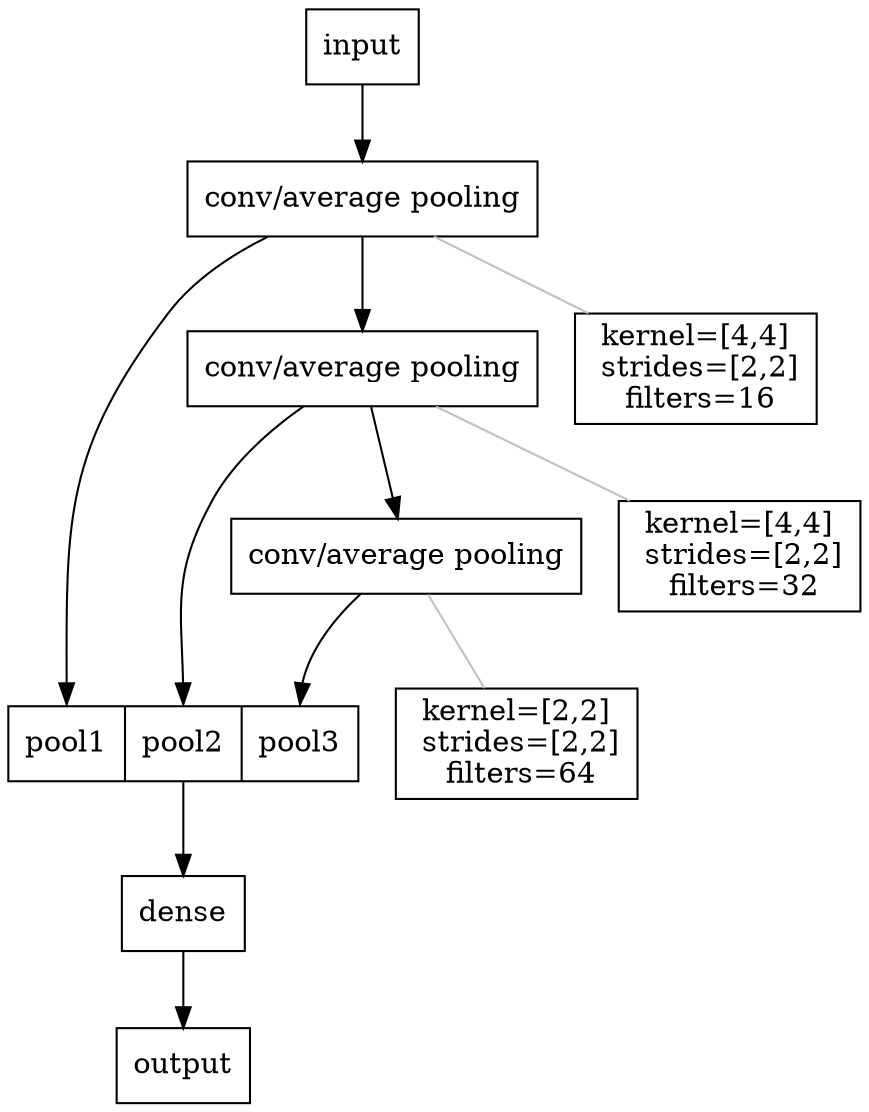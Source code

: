 digraph CNN {
	node [shape =record];

	flat [label = "{  { <f0> pool1 | <f1> pool2 | <f2> pool3 }  } "];
	conv1 [label ="conv/average pooling"];
	conv2 [label ="conv/average pooling"];
	conv3 [label ="conv/average pooling"];

	d1 [label = "kernel=[4,4]\n strides=[2,2]\n filters=16"]
	d2 [label = "kernel=[4,4]\n strides=[2,2]\n filters=32"]
	d3 [label = "kernel=[2,2]\n strides=[2,2]\n filters=64"]

	subgraph A {
		edge [dir=none, color=gray]
		conv1 -> d1;
		conv2 -> d2;
		conv3 -> d3;
	}

	input -> conv1;
	conv1 -> conv2;
	conv2 -> conv3;
	conv1 -> "flat":f0;
	conv2 -> "flat":f1;
	conv3 -> "flat":f2;

	subgraph c_1 {
		label="Subgraph B";
		flat -> dense;
		dense -> output;
	}
}
